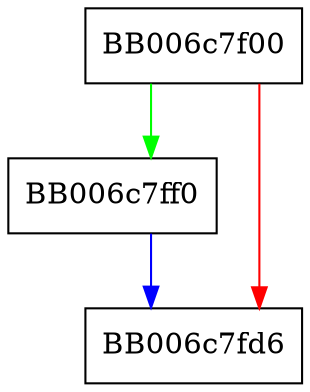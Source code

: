 digraph kdf_pbkdf2_reset {
  node [shape="box"];
  graph [splines=ortho];
  BB006c7f00 -> BB006c7ff0 [color="green"];
  BB006c7f00 -> BB006c7fd6 [color="red"];
  BB006c7ff0 -> BB006c7fd6 [color="blue"];
}